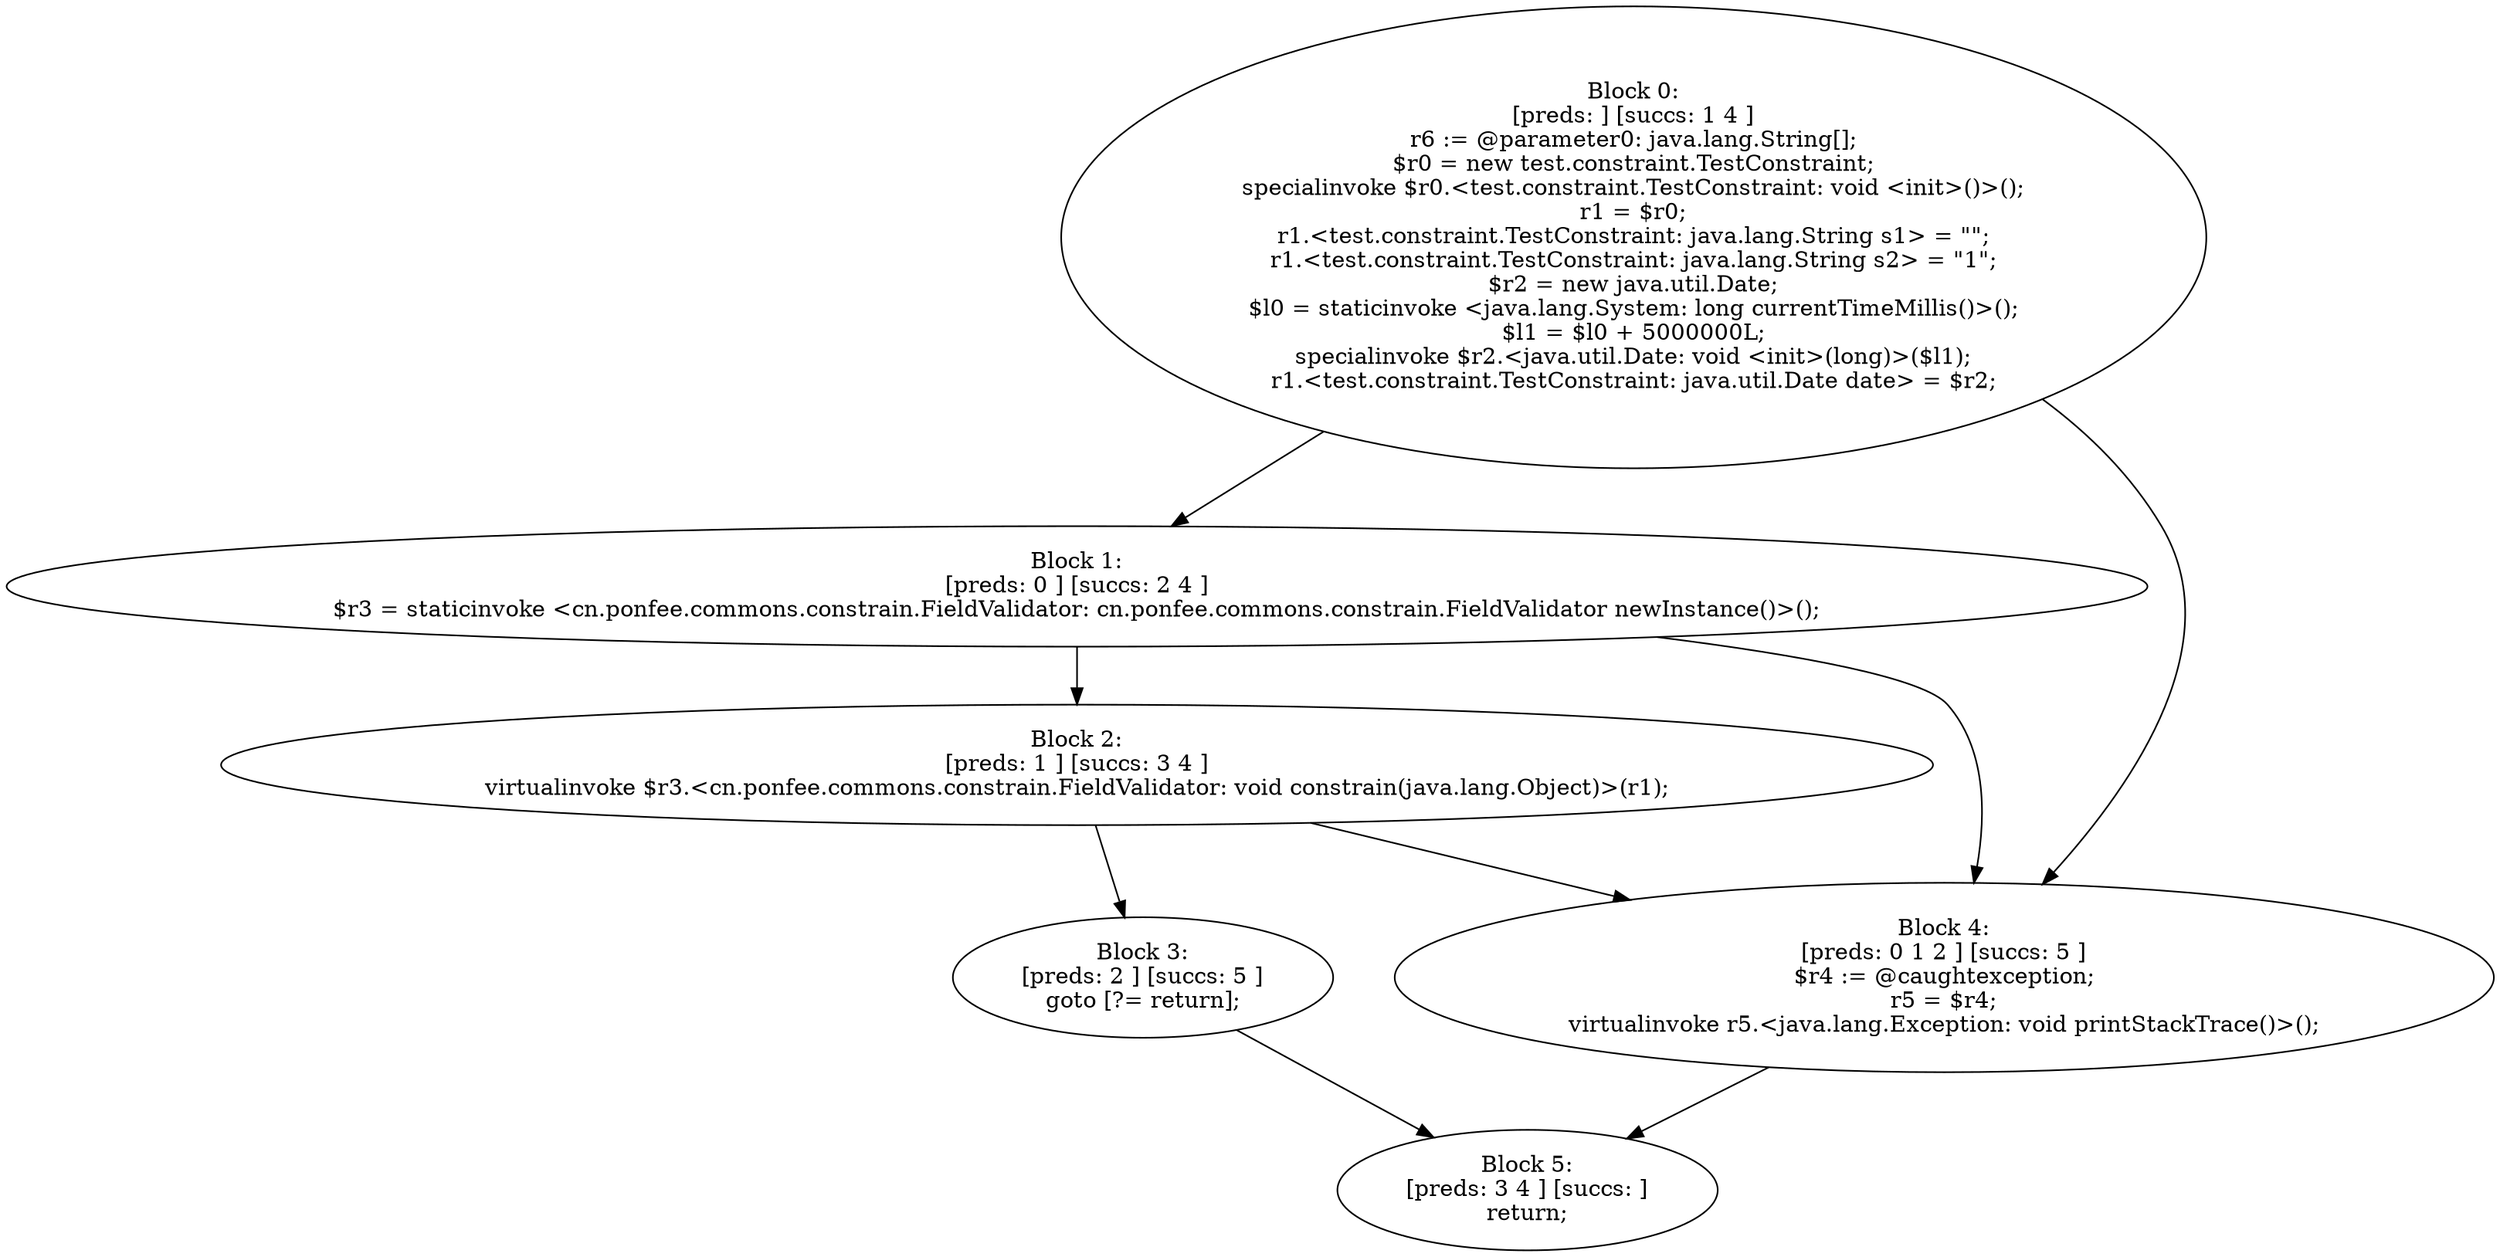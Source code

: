digraph "unitGraph" {
    "Block 0:
[preds: ] [succs: 1 4 ]
r6 := @parameter0: java.lang.String[];
$r0 = new test.constraint.TestConstraint;
specialinvoke $r0.<test.constraint.TestConstraint: void <init>()>();
r1 = $r0;
r1.<test.constraint.TestConstraint: java.lang.String s1> = \"\";
r1.<test.constraint.TestConstraint: java.lang.String s2> = \"1\";
$r2 = new java.util.Date;
$l0 = staticinvoke <java.lang.System: long currentTimeMillis()>();
$l1 = $l0 + 5000000L;
specialinvoke $r2.<java.util.Date: void <init>(long)>($l1);
r1.<test.constraint.TestConstraint: java.util.Date date> = $r2;
"
    "Block 1:
[preds: 0 ] [succs: 2 4 ]
$r3 = staticinvoke <cn.ponfee.commons.constrain.FieldValidator: cn.ponfee.commons.constrain.FieldValidator newInstance()>();
"
    "Block 2:
[preds: 1 ] [succs: 3 4 ]
virtualinvoke $r3.<cn.ponfee.commons.constrain.FieldValidator: void constrain(java.lang.Object)>(r1);
"
    "Block 3:
[preds: 2 ] [succs: 5 ]
goto [?= return];
"
    "Block 4:
[preds: 0 1 2 ] [succs: 5 ]
$r4 := @caughtexception;
r5 = $r4;
virtualinvoke r5.<java.lang.Exception: void printStackTrace()>();
"
    "Block 5:
[preds: 3 4 ] [succs: ]
return;
"
    "Block 0:
[preds: ] [succs: 1 4 ]
r6 := @parameter0: java.lang.String[];
$r0 = new test.constraint.TestConstraint;
specialinvoke $r0.<test.constraint.TestConstraint: void <init>()>();
r1 = $r0;
r1.<test.constraint.TestConstraint: java.lang.String s1> = \"\";
r1.<test.constraint.TestConstraint: java.lang.String s2> = \"1\";
$r2 = new java.util.Date;
$l0 = staticinvoke <java.lang.System: long currentTimeMillis()>();
$l1 = $l0 + 5000000L;
specialinvoke $r2.<java.util.Date: void <init>(long)>($l1);
r1.<test.constraint.TestConstraint: java.util.Date date> = $r2;
"->"Block 1:
[preds: 0 ] [succs: 2 4 ]
$r3 = staticinvoke <cn.ponfee.commons.constrain.FieldValidator: cn.ponfee.commons.constrain.FieldValidator newInstance()>();
";
    "Block 0:
[preds: ] [succs: 1 4 ]
r6 := @parameter0: java.lang.String[];
$r0 = new test.constraint.TestConstraint;
specialinvoke $r0.<test.constraint.TestConstraint: void <init>()>();
r1 = $r0;
r1.<test.constraint.TestConstraint: java.lang.String s1> = \"\";
r1.<test.constraint.TestConstraint: java.lang.String s2> = \"1\";
$r2 = new java.util.Date;
$l0 = staticinvoke <java.lang.System: long currentTimeMillis()>();
$l1 = $l0 + 5000000L;
specialinvoke $r2.<java.util.Date: void <init>(long)>($l1);
r1.<test.constraint.TestConstraint: java.util.Date date> = $r2;
"->"Block 4:
[preds: 0 1 2 ] [succs: 5 ]
$r4 := @caughtexception;
r5 = $r4;
virtualinvoke r5.<java.lang.Exception: void printStackTrace()>();
";
    "Block 1:
[preds: 0 ] [succs: 2 4 ]
$r3 = staticinvoke <cn.ponfee.commons.constrain.FieldValidator: cn.ponfee.commons.constrain.FieldValidator newInstance()>();
"->"Block 2:
[preds: 1 ] [succs: 3 4 ]
virtualinvoke $r3.<cn.ponfee.commons.constrain.FieldValidator: void constrain(java.lang.Object)>(r1);
";
    "Block 1:
[preds: 0 ] [succs: 2 4 ]
$r3 = staticinvoke <cn.ponfee.commons.constrain.FieldValidator: cn.ponfee.commons.constrain.FieldValidator newInstance()>();
"->"Block 4:
[preds: 0 1 2 ] [succs: 5 ]
$r4 := @caughtexception;
r5 = $r4;
virtualinvoke r5.<java.lang.Exception: void printStackTrace()>();
";
    "Block 2:
[preds: 1 ] [succs: 3 4 ]
virtualinvoke $r3.<cn.ponfee.commons.constrain.FieldValidator: void constrain(java.lang.Object)>(r1);
"->"Block 3:
[preds: 2 ] [succs: 5 ]
goto [?= return];
";
    "Block 2:
[preds: 1 ] [succs: 3 4 ]
virtualinvoke $r3.<cn.ponfee.commons.constrain.FieldValidator: void constrain(java.lang.Object)>(r1);
"->"Block 4:
[preds: 0 1 2 ] [succs: 5 ]
$r4 := @caughtexception;
r5 = $r4;
virtualinvoke r5.<java.lang.Exception: void printStackTrace()>();
";
    "Block 3:
[preds: 2 ] [succs: 5 ]
goto [?= return];
"->"Block 5:
[preds: 3 4 ] [succs: ]
return;
";
    "Block 4:
[preds: 0 1 2 ] [succs: 5 ]
$r4 := @caughtexception;
r5 = $r4;
virtualinvoke r5.<java.lang.Exception: void printStackTrace()>();
"->"Block 5:
[preds: 3 4 ] [succs: ]
return;
";
}
